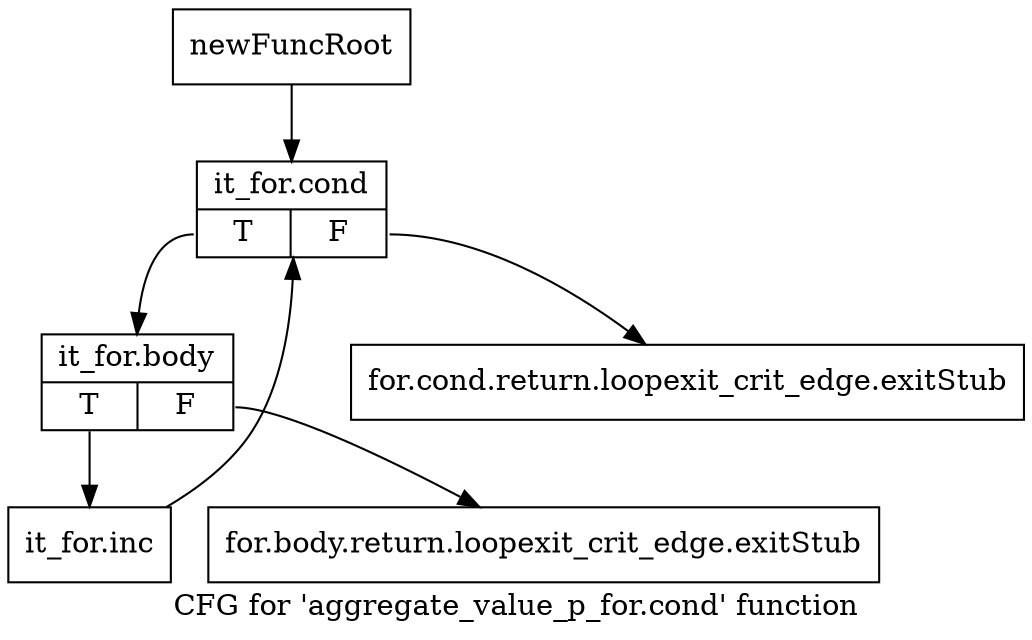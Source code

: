 digraph "CFG for 'aggregate_value_p_for.cond' function" {
	label="CFG for 'aggregate_value_p_for.cond' function";

	Node0xafce530 [shape=record,label="{newFuncRoot}"];
	Node0xafce530 -> Node0xafe59d0;
	Node0xafe5930 [shape=record,label="{for.cond.return.loopexit_crit_edge.exitStub}"];
	Node0xafe5980 [shape=record,label="{for.body.return.loopexit_crit_edge.exitStub}"];
	Node0xafe59d0 [shape=record,label="{it_for.cond|{<s0>T|<s1>F}}"];
	Node0xafe59d0:s0 -> Node0xafe5a20;
	Node0xafe59d0:s1 -> Node0xafe5930;
	Node0xafe5a20 [shape=record,label="{it_for.body|{<s0>T|<s1>F}}"];
	Node0xafe5a20:s0 -> Node0xafe5a70;
	Node0xafe5a20:s1 -> Node0xafe5980;
	Node0xafe5a70 [shape=record,label="{it_for.inc}"];
	Node0xafe5a70 -> Node0xafe59d0;
}
